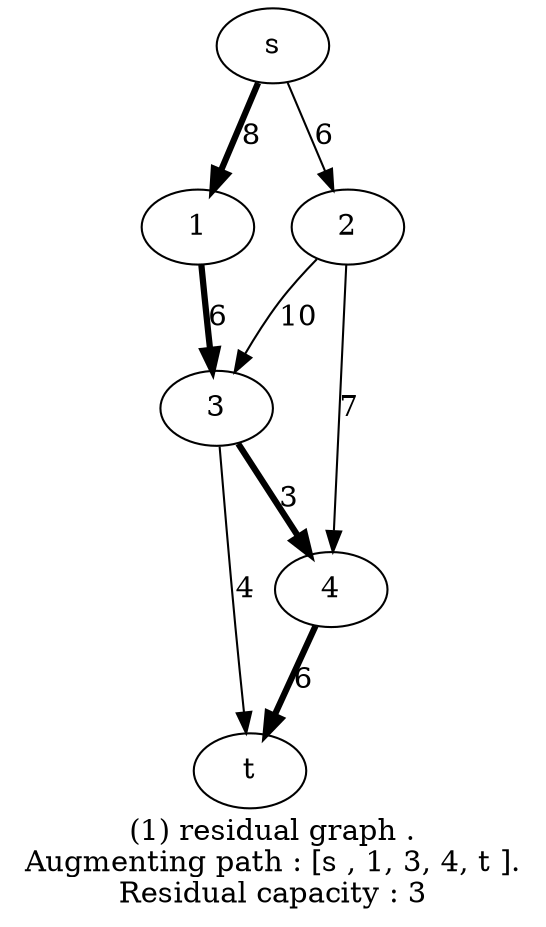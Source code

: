 digraph residualGraph1 {
    rankdir =" LR ";
    label ="(1) residual graph .
Augmenting path : [s , 1, 3, 4, t ].
Residual capacity : 3";
    s -> 1 [ label ="8" , len =8 , penwidth =3 , color =" blue "];
    s -> 2 [ label ="6" , len =6];
    1 -> 3 [ label ="6" , len =6 , penwidth =3 , color =" blue "];
    2 -> 3 [ label ="10" , len =10];
    2 -> 4 [ label ="7" , len =7];
    3 -> 4 [ label ="3" , len =3 , fontcolor =" red " , penwidth =3 , color =" blue "];
    3 -> t [ label ="4" , len =4];
    4 -> t [ label ="6" , len =6 , penwidth =3 , color =" blue "];
}